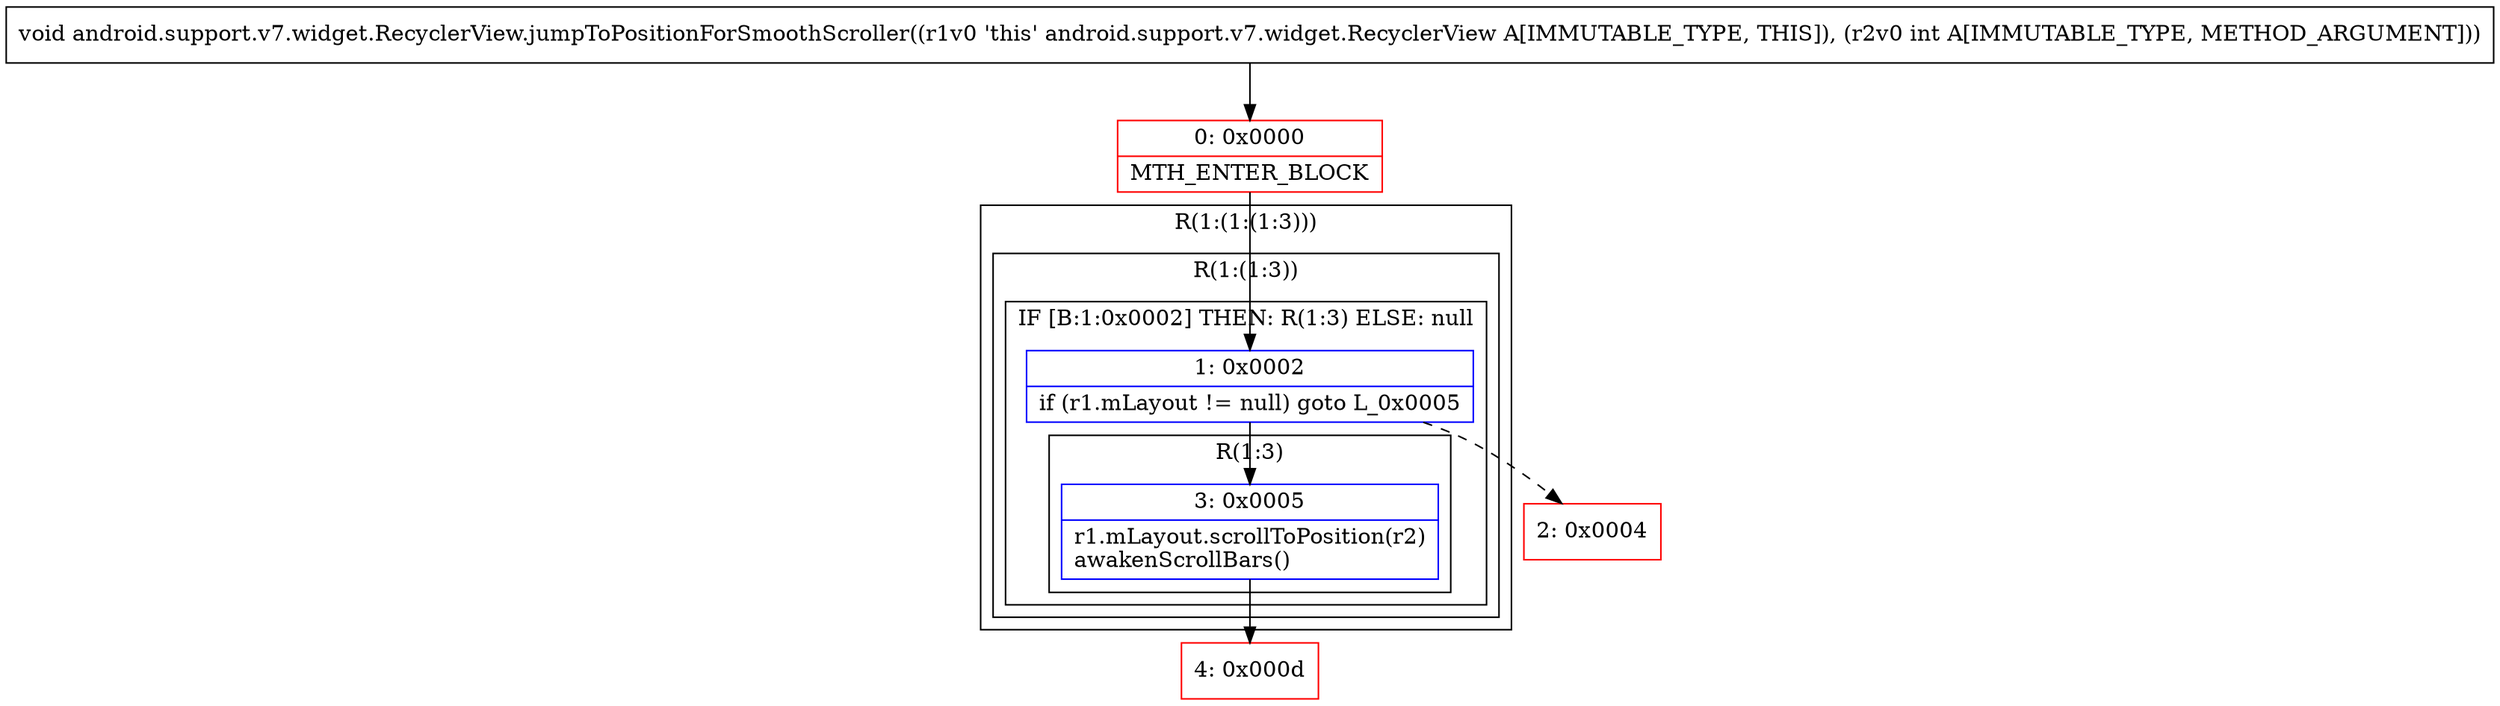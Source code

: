 digraph "CFG forandroid.support.v7.widget.RecyclerView.jumpToPositionForSmoothScroller(I)V" {
subgraph cluster_Region_161936851 {
label = "R(1:(1:(1:3)))";
node [shape=record,color=blue];
subgraph cluster_Region_1730164636 {
label = "R(1:(1:3))";
node [shape=record,color=blue];
subgraph cluster_IfRegion_552940402 {
label = "IF [B:1:0x0002] THEN: R(1:3) ELSE: null";
node [shape=record,color=blue];
Node_1 [shape=record,label="{1\:\ 0x0002|if (r1.mLayout != null) goto L_0x0005\l}"];
subgraph cluster_Region_1355167339 {
label = "R(1:3)";
node [shape=record,color=blue];
Node_3 [shape=record,label="{3\:\ 0x0005|r1.mLayout.scrollToPosition(r2)\lawakenScrollBars()\l}"];
}
}
}
}
Node_0 [shape=record,color=red,label="{0\:\ 0x0000|MTH_ENTER_BLOCK\l}"];
Node_2 [shape=record,color=red,label="{2\:\ 0x0004}"];
Node_4 [shape=record,color=red,label="{4\:\ 0x000d}"];
MethodNode[shape=record,label="{void android.support.v7.widget.RecyclerView.jumpToPositionForSmoothScroller((r1v0 'this' android.support.v7.widget.RecyclerView A[IMMUTABLE_TYPE, THIS]), (r2v0 int A[IMMUTABLE_TYPE, METHOD_ARGUMENT])) }"];
MethodNode -> Node_0;
Node_1 -> Node_2[style=dashed];
Node_1 -> Node_3;
Node_3 -> Node_4;
Node_0 -> Node_1;
}

